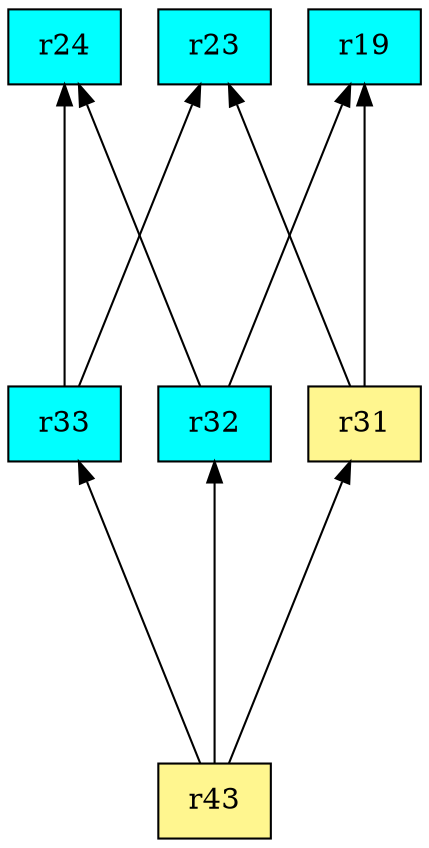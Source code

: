 digraph G {
rankdir=BT;ranksep="2.0";
"r24" [shape=record,fillcolor=cyan,style=filled,label="{r24}"];
"r19" [shape=record,fillcolor=cyan,style=filled,label="{r19}"];
"r23" [shape=record,fillcolor=cyan,style=filled,label="{r23}"];
"r33" [shape=record,fillcolor=cyan,style=filled,label="{r33}"];
"r31" [shape=record,fillcolor=khaki1,style=filled,label="{r31}"];
"r43" [shape=record,fillcolor=khaki1,style=filled,label="{r43}"];
"r32" [shape=record,fillcolor=cyan,style=filled,label="{r32}"];
"r33" -> "r24"
"r33" -> "r23"
"r31" -> "r19"
"r31" -> "r23"
"r43" -> "r33"
"r43" -> "r31"
"r43" -> "r32"
"r32" -> "r24"
"r32" -> "r19"
}